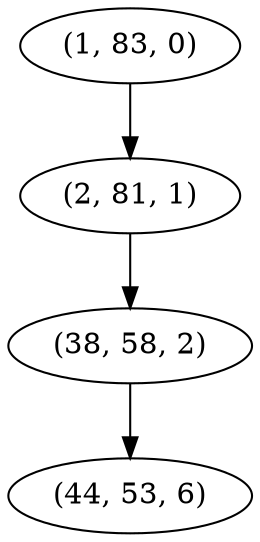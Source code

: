 digraph tree {
    "(1, 83, 0)";
    "(2, 81, 1)";
    "(38, 58, 2)";
    "(44, 53, 6)";
    "(1, 83, 0)" -> "(2, 81, 1)";
    "(2, 81, 1)" -> "(38, 58, 2)";
    "(38, 58, 2)" -> "(44, 53, 6)";
}
